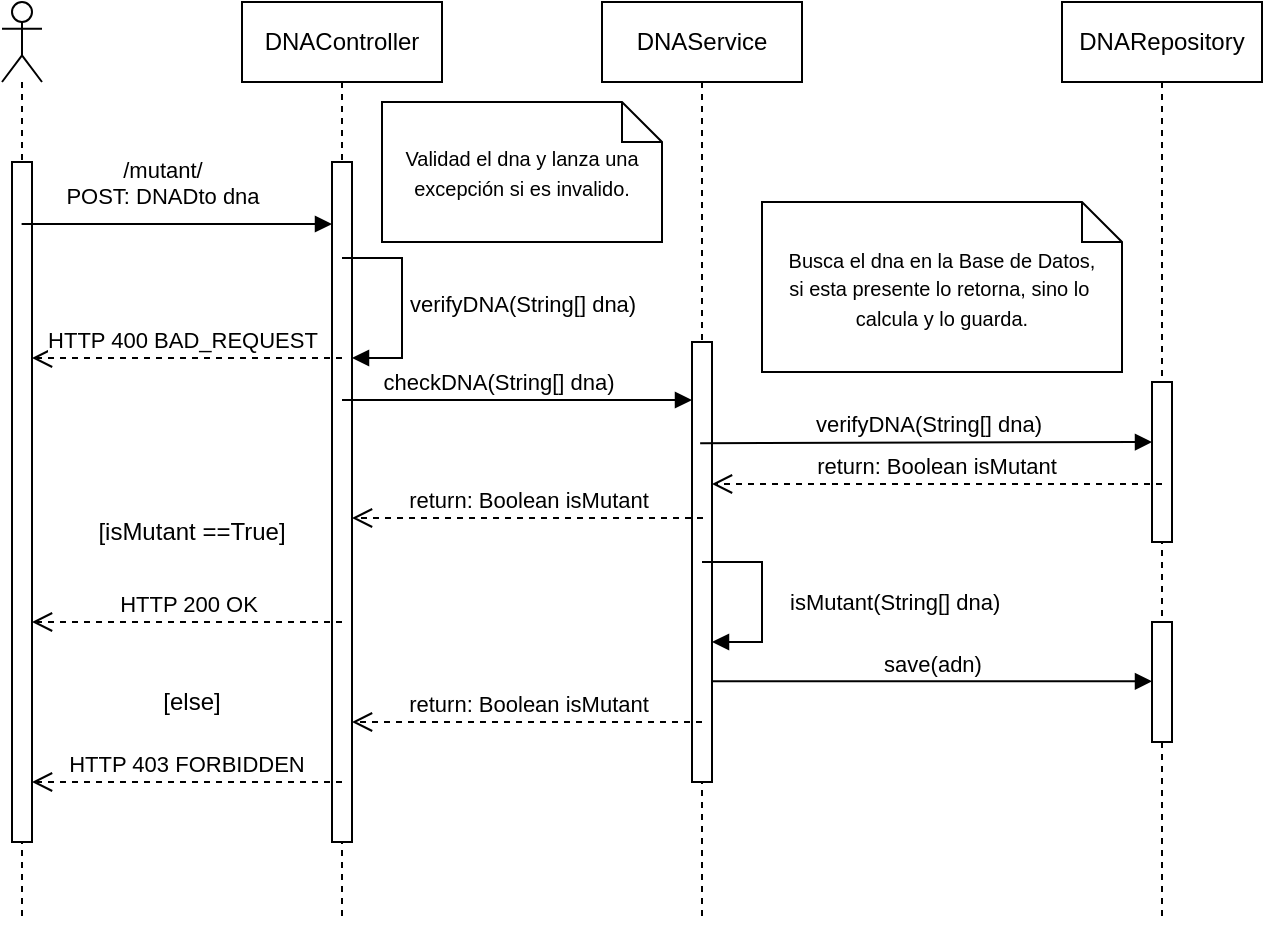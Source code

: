 <mxfile version="24.9.3">
  <diagram name="Page-1" id="cOYHTaMsKQmhcH2VH-p7">
    <mxGraphModel dx="983" dy="560" grid="1" gridSize="10" guides="1" tooltips="1" connect="1" arrows="1" fold="1" page="1" pageScale="1" pageWidth="850" pageHeight="1100" math="0" shadow="0">
      <root>
        <mxCell id="0" />
        <mxCell id="1" parent="0" />
        <mxCell id="L_nVeACh7D8ygHX-VB-7-7" value="DNAController" style="shape=umlLifeline;perimeter=lifelinePerimeter;whiteSpace=wrap;html=1;container=1;dropTarget=0;collapsible=0;recursiveResize=0;outlineConnect=0;portConstraint=eastwest;newEdgeStyle={&quot;curved&quot;:0,&quot;rounded&quot;:0};" parent="1" vertex="1">
          <mxGeometry x="159" y="39" width="100" height="460" as="geometry" />
        </mxCell>
        <mxCell id="L_nVeACh7D8ygHX-VB-7-8" value="" style="html=1;points=[[0,0,0,0,5],[0,1,0,0,-5],[1,0,0,0,5],[1,1,0,0,-5]];perimeter=orthogonalPerimeter;outlineConnect=0;targetShapes=umlLifeline;portConstraint=eastwest;newEdgeStyle={&quot;curved&quot;:0,&quot;rounded&quot;:0};" parent="L_nVeACh7D8ygHX-VB-7-7" vertex="1">
          <mxGeometry x="45" y="80" width="10" height="340" as="geometry" />
        </mxCell>
        <mxCell id="L_nVeACh7D8ygHX-VB-7-12" value="DNAService" style="shape=umlLifeline;perimeter=lifelinePerimeter;whiteSpace=wrap;html=1;container=1;dropTarget=0;collapsible=0;recursiveResize=0;outlineConnect=0;portConstraint=eastwest;newEdgeStyle={&quot;curved&quot;:0,&quot;rounded&quot;:0};" parent="1" vertex="1">
          <mxGeometry x="339" y="39" width="100" height="460" as="geometry" />
        </mxCell>
        <mxCell id="L_nVeACh7D8ygHX-VB-7-13" value="" style="html=1;points=[[0,0,0,0,5],[0,1,0,0,-5],[1,0,0,0,5],[1,1,0,0,-5]];perimeter=orthogonalPerimeter;outlineConnect=0;targetShapes=umlLifeline;portConstraint=eastwest;newEdgeStyle={&quot;curved&quot;:0,&quot;rounded&quot;:0};" parent="L_nVeACh7D8ygHX-VB-7-12" vertex="1">
          <mxGeometry x="45" y="170" width="10" height="220" as="geometry" />
        </mxCell>
        <mxCell id="L_nVeACh7D8ygHX-VB-7-14" value="checkDNA(String[] dna)" style="html=1;verticalAlign=bottom;endArrow=block;curved=0;rounded=0;" parent="1" edge="1">
          <mxGeometry x="-0.109" relative="1" as="geometry">
            <mxPoint x="209" y="238" as="sourcePoint" />
            <mxPoint x="384" y="238" as="targetPoint" />
            <mxPoint as="offset" />
          </mxGeometry>
        </mxCell>
        <mxCell id="L_nVeACh7D8ygHX-VB-7-21" value="&lt;font size=&quot;1&quot;&gt;Validad el dna y lanza una excepción si es invalido.&lt;/font&gt;" style="shape=note;size=20;whiteSpace=wrap;html=1;" parent="1" vertex="1">
          <mxGeometry x="229" y="89" width="140" height="70" as="geometry" />
        </mxCell>
        <mxCell id="L_nVeACh7D8ygHX-VB-7-27" value="DNARepository" style="shape=umlLifeline;perimeter=lifelinePerimeter;whiteSpace=wrap;html=1;container=1;dropTarget=0;collapsible=0;recursiveResize=0;outlineConnect=0;portConstraint=eastwest;newEdgeStyle={&quot;curved&quot;:0,&quot;rounded&quot;:0};" parent="1" vertex="1">
          <mxGeometry x="569" y="39" width="100" height="460" as="geometry" />
        </mxCell>
        <mxCell id="L_nVeACh7D8ygHX-VB-7-50" value="" style="html=1;points=[[0,0,0,0,5],[0,1,0,0,-5],[1,0,0,0,5],[1,1,0,0,-5]];perimeter=orthogonalPerimeter;outlineConnect=0;targetShapes=umlLifeline;portConstraint=eastwest;newEdgeStyle={&quot;curved&quot;:0,&quot;rounded&quot;:0};" parent="L_nVeACh7D8ygHX-VB-7-27" vertex="1">
          <mxGeometry x="45" y="310" width="10" height="60" as="geometry" />
        </mxCell>
        <mxCell id="L_nVeACh7D8ygHX-VB-7-33" value="&lt;span style=&quot;font-size: 10px;&quot;&gt;Busca el dna en la Base de Datos,&lt;/span&gt;&lt;div&gt;&lt;span style=&quot;font-size: 10px;&quot;&gt;si esta presente lo retorna, sino lo&amp;nbsp;&lt;/span&gt;&lt;/div&gt;&lt;div&gt;&lt;span style=&quot;font-size: 10px;&quot;&gt;calcula y lo guarda.&lt;/span&gt;&lt;/div&gt;" style="shape=note;size=20;whiteSpace=wrap;html=1;" parent="1" vertex="1">
          <mxGeometry x="419" y="139" width="180" height="85" as="geometry" />
        </mxCell>
        <mxCell id="L_nVeACh7D8ygHX-VB-7-36" value="" style="shape=umlLifeline;perimeter=lifelinePerimeter;whiteSpace=wrap;html=1;container=1;dropTarget=0;collapsible=0;recursiveResize=0;outlineConnect=0;portConstraint=eastwest;newEdgeStyle={&quot;curved&quot;:0,&quot;rounded&quot;:0};participant=umlActor;" parent="1" vertex="1">
          <mxGeometry x="39" y="39" width="20" height="460" as="geometry" />
        </mxCell>
        <mxCell id="L_nVeACh7D8ygHX-VB-7-37" value="" style="html=1;points=[[0,0,0,0,5],[0,1,0,0,-5],[1,0,0,0,5],[1,1,0,0,-5]];perimeter=orthogonalPerimeter;outlineConnect=0;targetShapes=umlLifeline;portConstraint=eastwest;newEdgeStyle={&quot;curved&quot;:0,&quot;rounded&quot;:0};" parent="L_nVeACh7D8ygHX-VB-7-36" vertex="1">
          <mxGeometry x="5" y="80" width="10" height="340" as="geometry" />
        </mxCell>
        <mxCell id="L_nVeACh7D8ygHX-VB-7-38" value="return: Boolean isMutant" style="html=1;verticalAlign=bottom;endArrow=open;dashed=1;endSize=8;curved=0;rounded=0;" parent="1" edge="1" target="L_nVeACh7D8ygHX-VB-7-8">
          <mxGeometry x="-0.001" relative="1" as="geometry">
            <mxPoint x="389" y="399" as="sourcePoint" />
            <mxPoint x="206.5" y="399" as="targetPoint" />
            <mxPoint as="offset" />
          </mxGeometry>
        </mxCell>
        <mxCell id="L_nVeACh7D8ygHX-VB-7-42" value="[isMutant ==True]" style="text;html=1;align=center;verticalAlign=middle;whiteSpace=wrap;rounded=0;" parent="1" vertex="1">
          <mxGeometry x="69" y="289" width="130" height="30" as="geometry" />
        </mxCell>
        <mxCell id="L_nVeACh7D8ygHX-VB-7-43" value="[else]" style="text;html=1;align=center;verticalAlign=middle;whiteSpace=wrap;rounded=0;" parent="1" vertex="1">
          <mxGeometry x="79" y="379" width="110" height="20" as="geometry" />
        </mxCell>
        <mxCell id="L_nVeACh7D8ygHX-VB-7-44" value="HTTP 403 FORBIDDEN" style="html=1;verticalAlign=bottom;endArrow=open;dashed=1;endSize=8;curved=0;rounded=0;" parent="1" edge="1" target="L_nVeACh7D8ygHX-VB-7-37">
          <mxGeometry x="0.004" relative="1" as="geometry">
            <mxPoint x="61.5" y="429" as="targetPoint" />
            <mxPoint x="209" y="429" as="sourcePoint" />
            <mxPoint as="offset" />
          </mxGeometry>
        </mxCell>
        <mxCell id="L_nVeACh7D8ygHX-VB-7-51" value="&lt;span style=&quot;text-align: left;&quot;&gt;verifyDNA(String[] dna)&lt;/span&gt;" style="html=1;verticalAlign=bottom;endArrow=block;curved=0;rounded=0;entryX=0;entryY=0;entryDx=0;entryDy=5;exitX=0.407;exitY=0.23;exitDx=0;exitDy=0;exitPerimeter=0;" parent="1" source="L_nVeACh7D8ygHX-VB-7-13" edge="1">
          <mxGeometry x="0.003" relative="1" as="geometry">
            <mxPoint x="394" y="259" as="sourcePoint" />
            <mxPoint x="614" y="259" as="targetPoint" />
            <mxPoint as="offset" />
          </mxGeometry>
        </mxCell>
        <mxCell id="L_nVeACh7D8ygHX-VB-7-62" value="save(adn)" style="html=1;verticalAlign=bottom;endArrow=block;curved=0;rounded=0;" parent="1" edge="1">
          <mxGeometry relative="1" as="geometry">
            <mxPoint x="394" y="378.66" as="sourcePoint" />
            <mxPoint x="614" y="378.66" as="targetPoint" />
          </mxGeometry>
        </mxCell>
        <mxCell id="L_nVeACh7D8ygHX-VB-7-19" value="verifyDNA(String[] dna)" style="html=1;align=left;spacingLeft=2;endArrow=block;rounded=0;edgeStyle=orthogonalEdgeStyle;curved=0;rounded=0;" parent="1" edge="1">
          <mxGeometry x="0.011" relative="1" as="geometry">
            <mxPoint x="209" y="167" as="sourcePoint" />
            <Array as="points">
              <mxPoint x="209" y="167" />
              <mxPoint x="239" y="167" />
              <mxPoint x="239" y="217" />
            </Array>
            <mxPoint x="214" y="217" as="targetPoint" />
            <mxPoint as="offset" />
          </mxGeometry>
        </mxCell>
        <mxCell id="hH12lKpZPwD--o2lvnlE-2" value="HTTP 400 BAD_REQUEST" style="html=1;verticalAlign=bottom;endArrow=open;dashed=1;endSize=8;curved=0;rounded=0;" edge="1" parent="1">
          <mxGeometry x="0.032" relative="1" as="geometry">
            <mxPoint x="54" y="217" as="targetPoint" />
            <mxPoint x="209" y="217" as="sourcePoint" />
            <mxPoint as="offset" />
          </mxGeometry>
        </mxCell>
        <mxCell id="L_nVeACh7D8ygHX-VB-7-9" value="/mutant/&lt;br&gt;POST: DNADto dna" style="html=1;verticalAlign=bottom;endArrow=block;curved=0;rounded=0;entryX=0;entryY=0;entryDx=0;entryDy=5;" parent="1" edge="1">
          <mxGeometry x="-0.093" y="5" relative="1" as="geometry">
            <mxPoint x="48.81" y="150.0" as="sourcePoint" />
            <mxPoint x="204" y="150.0" as="targetPoint" />
            <mxPoint as="offset" />
          </mxGeometry>
        </mxCell>
        <mxCell id="L_nVeACh7D8ygHX-VB-7-25" value="isMutant(String[] dna)" style="html=1;align=left;spacingLeft=2;endArrow=block;rounded=0;edgeStyle=orthogonalEdgeStyle;curved=0;rounded=0;" parent="1" edge="1" target="L_nVeACh7D8ygHX-VB-7-13">
          <mxGeometry x="0.053" y="10" relative="1" as="geometry">
            <mxPoint x="389" y="319" as="sourcePoint" />
            <Array as="points">
              <mxPoint x="419" y="319" />
              <mxPoint x="419" y="359" />
            </Array>
            <mxPoint x="394" y="349" as="targetPoint" />
            <mxPoint as="offset" />
          </mxGeometry>
        </mxCell>
        <mxCell id="hH12lKpZPwD--o2lvnlE-6" value="" style="html=1;points=[[0,0,0,0,5],[0,1,0,0,-5],[1,0,0,0,5],[1,1,0,0,-5]];perimeter=orthogonalPerimeter;outlineConnect=0;targetShapes=umlLifeline;portConstraint=eastwest;newEdgeStyle={&quot;curved&quot;:0,&quot;rounded&quot;:0};" vertex="1" parent="1">
          <mxGeometry x="614" y="229" width="10" height="80" as="geometry" />
        </mxCell>
        <mxCell id="L_nVeACh7D8ygHX-VB-7-52" value="return: Boolean isMutant" style="html=1;verticalAlign=bottom;endArrow=open;dashed=1;endSize=8;curved=0;rounded=0;exitX=0;exitY=1;exitDx=0;exitDy=-5;" parent="1" edge="1" target="L_nVeACh7D8ygHX-VB-7-13">
          <mxGeometry x="0.005" relative="1" as="geometry">
            <mxPoint x="399" y="279" as="targetPoint" />
            <mxPoint x="619" y="280" as="sourcePoint" />
            <mxPoint as="offset" />
          </mxGeometry>
        </mxCell>
        <mxCell id="hH12lKpZPwD--o2lvnlE-9" value="return: Boolean isMutant" style="html=1;verticalAlign=bottom;endArrow=open;dashed=1;endSize=8;curved=0;rounded=0;" edge="1" parent="1" target="L_nVeACh7D8ygHX-VB-7-8">
          <mxGeometry x="-0.001" relative="1" as="geometry">
            <mxPoint x="389.5" y="297" as="sourcePoint" />
            <mxPoint x="219" y="297" as="targetPoint" />
            <mxPoint as="offset" />
          </mxGeometry>
        </mxCell>
        <mxCell id="L_nVeACh7D8ygHX-VB-7-10" value="HTTP 200 OK" style="html=1;verticalAlign=bottom;endArrow=open;dashed=1;endSize=8;curved=0;rounded=0;" parent="1" edge="1" target="L_nVeACh7D8ygHX-VB-7-37">
          <mxGeometry relative="1" as="geometry">
            <mxPoint x="59" y="349" as="targetPoint" />
            <mxPoint x="209" y="349" as="sourcePoint" />
          </mxGeometry>
        </mxCell>
      </root>
    </mxGraphModel>
  </diagram>
</mxfile>
